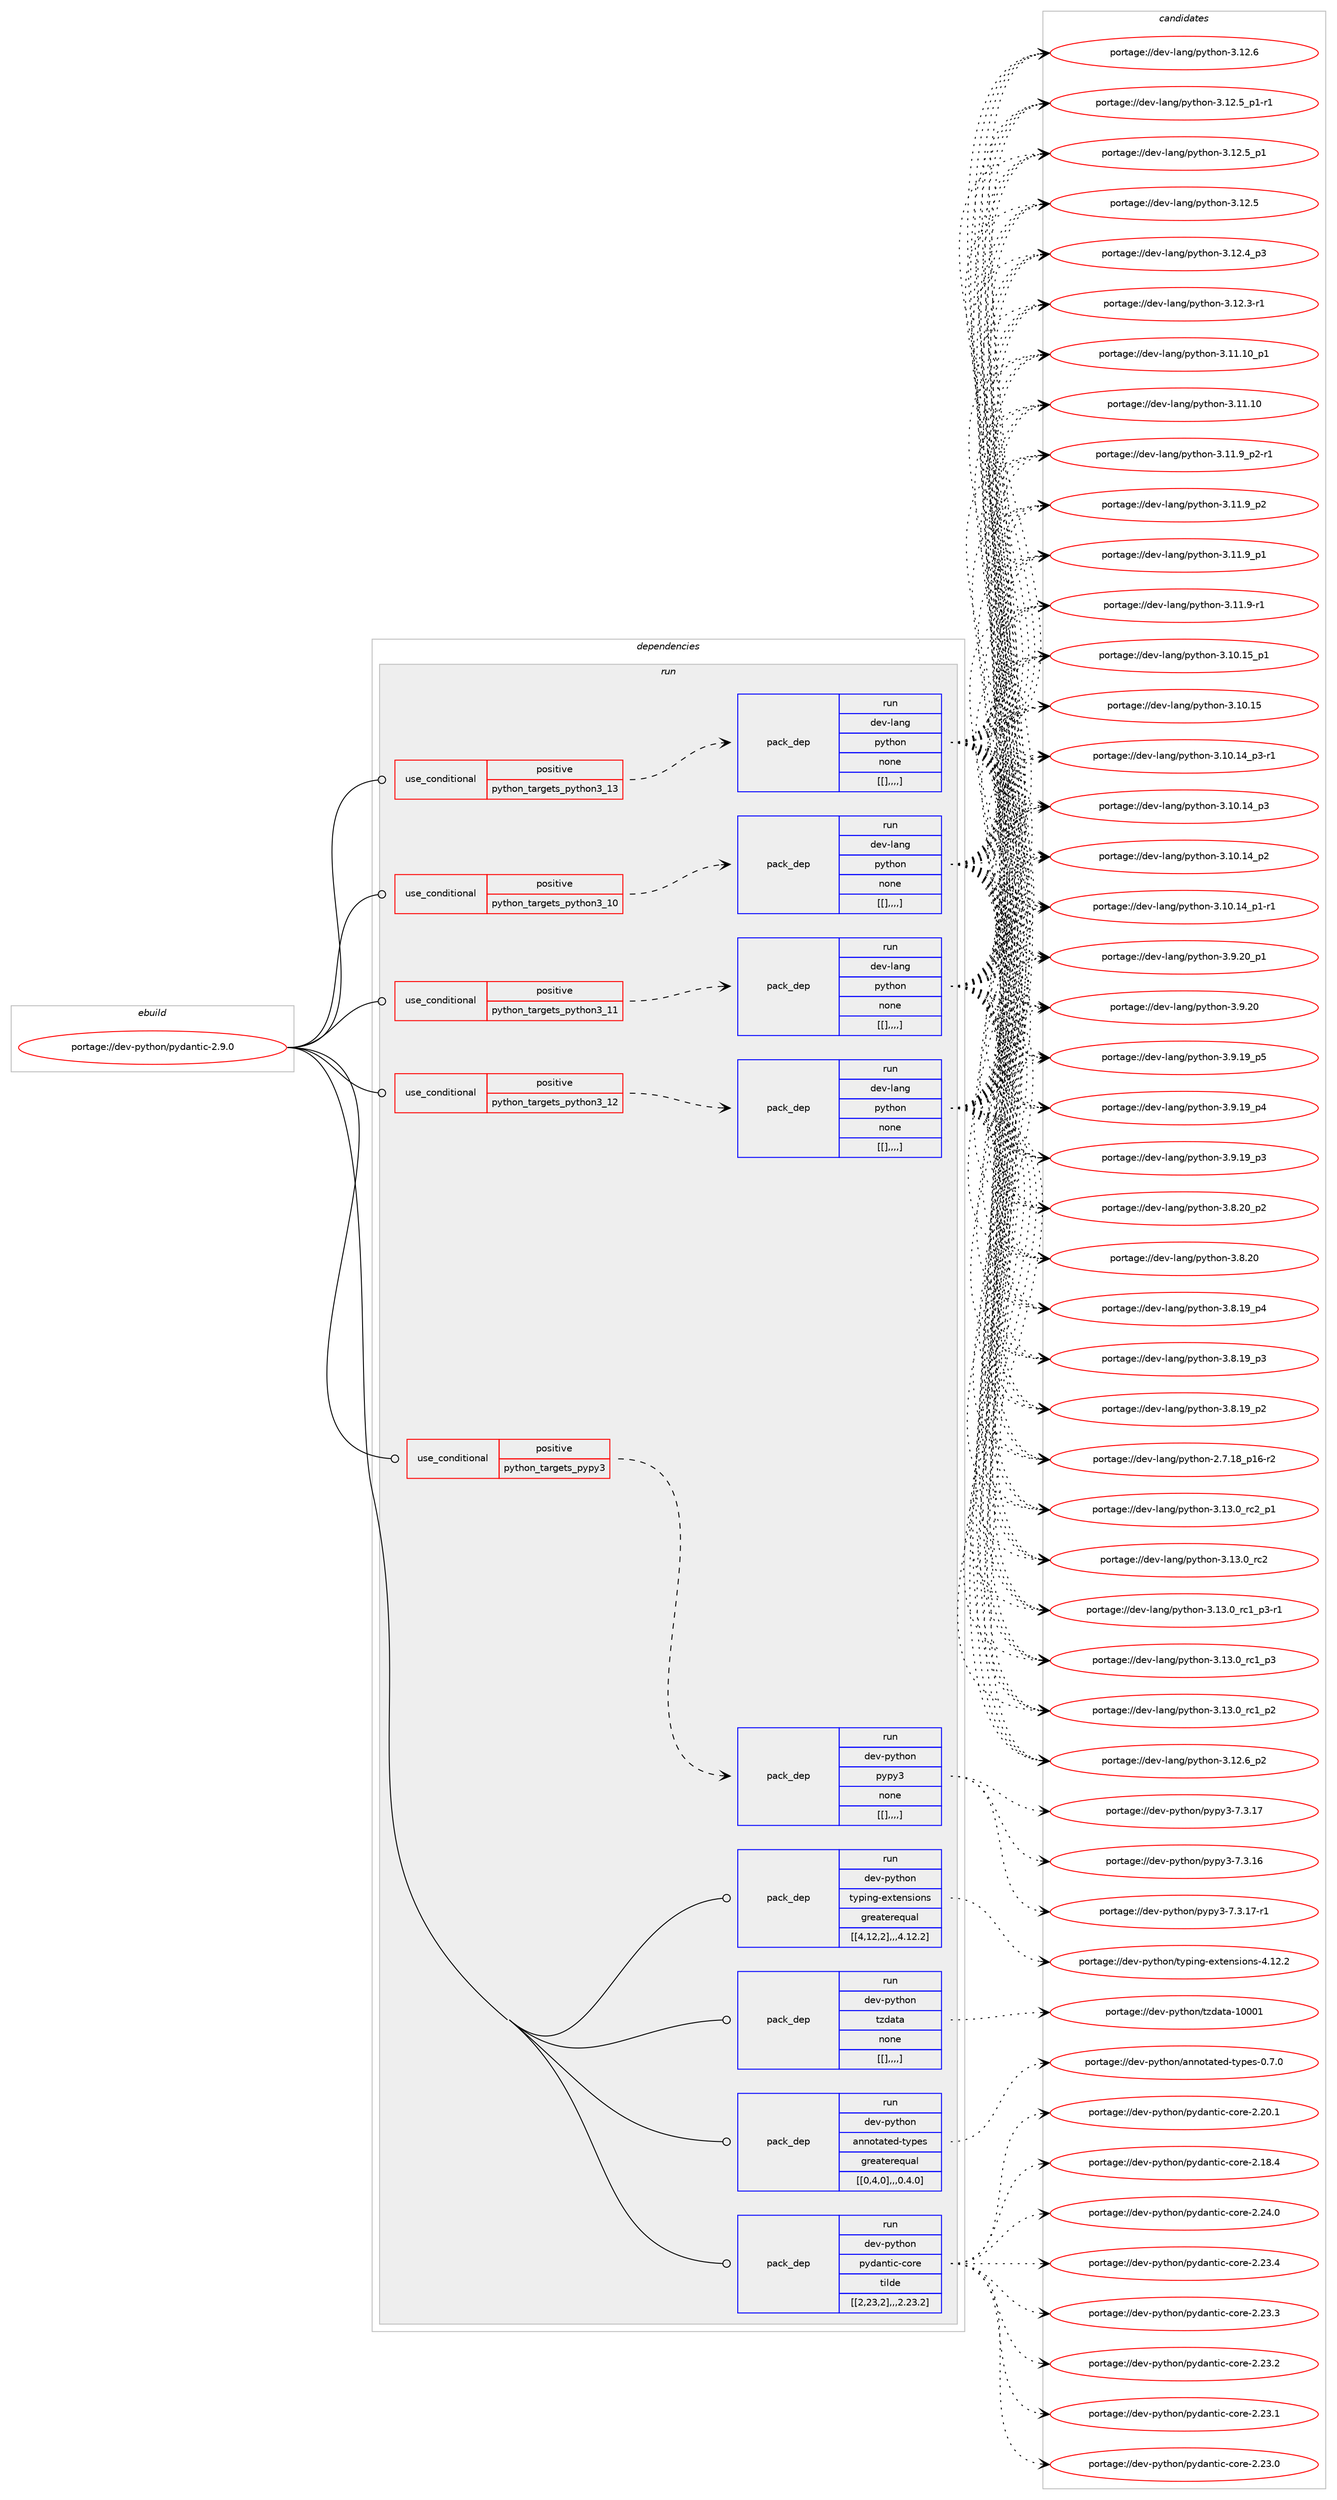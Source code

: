 digraph prolog {

# *************
# Graph options
# *************

newrank=true;
concentrate=true;
compound=true;
graph [rankdir=LR,fontname=Helvetica,fontsize=10,ranksep=1.5];#, ranksep=2.5, nodesep=0.2];
edge  [arrowhead=vee];
node  [fontname=Helvetica,fontsize=10];

# **********
# The ebuild
# **********

subgraph cluster_leftcol {
color=gray;
label=<<i>ebuild</i>>;
id [label="portage://dev-python/pydantic-2.9.0", color=red, width=4, href="../dev-python/pydantic-2.9.0.svg"];
}

# ****************
# The dependencies
# ****************

subgraph cluster_midcol {
color=gray;
label=<<i>dependencies</i>>;
subgraph cluster_compile {
fillcolor="#eeeeee";
style=filled;
label=<<i>compile</i>>;
}
subgraph cluster_compileandrun {
fillcolor="#eeeeee";
style=filled;
label=<<i>compile and run</i>>;
}
subgraph cluster_run {
fillcolor="#eeeeee";
style=filled;
label=<<i>run</i>>;
subgraph cond38177 {
dependency158669 [label=<<TABLE BORDER="0" CELLBORDER="1" CELLSPACING="0" CELLPADDING="4"><TR><TD ROWSPAN="3" CELLPADDING="10">use_conditional</TD></TR><TR><TD>positive</TD></TR><TR><TD>python_targets_pypy3</TD></TR></TABLE>>, shape=none, color=red];
subgraph pack119275 {
dependency158670 [label=<<TABLE BORDER="0" CELLBORDER="1" CELLSPACING="0" CELLPADDING="4" WIDTH="220"><TR><TD ROWSPAN="6" CELLPADDING="30">pack_dep</TD></TR><TR><TD WIDTH="110">run</TD></TR><TR><TD>dev-python</TD></TR><TR><TD>pypy3</TD></TR><TR><TD>none</TD></TR><TR><TD>[[],,,,]</TD></TR></TABLE>>, shape=none, color=blue];
}
dependency158669:e -> dependency158670:w [weight=20,style="dashed",arrowhead="vee"];
}
id:e -> dependency158669:w [weight=20,style="solid",arrowhead="odot"];
subgraph cond38178 {
dependency158671 [label=<<TABLE BORDER="0" CELLBORDER="1" CELLSPACING="0" CELLPADDING="4"><TR><TD ROWSPAN="3" CELLPADDING="10">use_conditional</TD></TR><TR><TD>positive</TD></TR><TR><TD>python_targets_python3_10</TD></TR></TABLE>>, shape=none, color=red];
subgraph pack119276 {
dependency158672 [label=<<TABLE BORDER="0" CELLBORDER="1" CELLSPACING="0" CELLPADDING="4" WIDTH="220"><TR><TD ROWSPAN="6" CELLPADDING="30">pack_dep</TD></TR><TR><TD WIDTH="110">run</TD></TR><TR><TD>dev-lang</TD></TR><TR><TD>python</TD></TR><TR><TD>none</TD></TR><TR><TD>[[],,,,]</TD></TR></TABLE>>, shape=none, color=blue];
}
dependency158671:e -> dependency158672:w [weight=20,style="dashed",arrowhead="vee"];
}
id:e -> dependency158671:w [weight=20,style="solid",arrowhead="odot"];
subgraph cond38179 {
dependency158673 [label=<<TABLE BORDER="0" CELLBORDER="1" CELLSPACING="0" CELLPADDING="4"><TR><TD ROWSPAN="3" CELLPADDING="10">use_conditional</TD></TR><TR><TD>positive</TD></TR><TR><TD>python_targets_python3_11</TD></TR></TABLE>>, shape=none, color=red];
subgraph pack119277 {
dependency158674 [label=<<TABLE BORDER="0" CELLBORDER="1" CELLSPACING="0" CELLPADDING="4" WIDTH="220"><TR><TD ROWSPAN="6" CELLPADDING="30">pack_dep</TD></TR><TR><TD WIDTH="110">run</TD></TR><TR><TD>dev-lang</TD></TR><TR><TD>python</TD></TR><TR><TD>none</TD></TR><TR><TD>[[],,,,]</TD></TR></TABLE>>, shape=none, color=blue];
}
dependency158673:e -> dependency158674:w [weight=20,style="dashed",arrowhead="vee"];
}
id:e -> dependency158673:w [weight=20,style="solid",arrowhead="odot"];
subgraph cond38180 {
dependency158675 [label=<<TABLE BORDER="0" CELLBORDER="1" CELLSPACING="0" CELLPADDING="4"><TR><TD ROWSPAN="3" CELLPADDING="10">use_conditional</TD></TR><TR><TD>positive</TD></TR><TR><TD>python_targets_python3_12</TD></TR></TABLE>>, shape=none, color=red];
subgraph pack119278 {
dependency158676 [label=<<TABLE BORDER="0" CELLBORDER="1" CELLSPACING="0" CELLPADDING="4" WIDTH="220"><TR><TD ROWSPAN="6" CELLPADDING="30">pack_dep</TD></TR><TR><TD WIDTH="110">run</TD></TR><TR><TD>dev-lang</TD></TR><TR><TD>python</TD></TR><TR><TD>none</TD></TR><TR><TD>[[],,,,]</TD></TR></TABLE>>, shape=none, color=blue];
}
dependency158675:e -> dependency158676:w [weight=20,style="dashed",arrowhead="vee"];
}
id:e -> dependency158675:w [weight=20,style="solid",arrowhead="odot"];
subgraph cond38181 {
dependency158677 [label=<<TABLE BORDER="0" CELLBORDER="1" CELLSPACING="0" CELLPADDING="4"><TR><TD ROWSPAN="3" CELLPADDING="10">use_conditional</TD></TR><TR><TD>positive</TD></TR><TR><TD>python_targets_python3_13</TD></TR></TABLE>>, shape=none, color=red];
subgraph pack119279 {
dependency158678 [label=<<TABLE BORDER="0" CELLBORDER="1" CELLSPACING="0" CELLPADDING="4" WIDTH="220"><TR><TD ROWSPAN="6" CELLPADDING="30">pack_dep</TD></TR><TR><TD WIDTH="110">run</TD></TR><TR><TD>dev-lang</TD></TR><TR><TD>python</TD></TR><TR><TD>none</TD></TR><TR><TD>[[],,,,]</TD></TR></TABLE>>, shape=none, color=blue];
}
dependency158677:e -> dependency158678:w [weight=20,style="dashed",arrowhead="vee"];
}
id:e -> dependency158677:w [weight=20,style="solid",arrowhead="odot"];
subgraph pack119280 {
dependency158679 [label=<<TABLE BORDER="0" CELLBORDER="1" CELLSPACING="0" CELLPADDING="4" WIDTH="220"><TR><TD ROWSPAN="6" CELLPADDING="30">pack_dep</TD></TR><TR><TD WIDTH="110">run</TD></TR><TR><TD>dev-python</TD></TR><TR><TD>annotated-types</TD></TR><TR><TD>greaterequal</TD></TR><TR><TD>[[0,4,0],,,0.4.0]</TD></TR></TABLE>>, shape=none, color=blue];
}
id:e -> dependency158679:w [weight=20,style="solid",arrowhead="odot"];
subgraph pack119281 {
dependency158680 [label=<<TABLE BORDER="0" CELLBORDER="1" CELLSPACING="0" CELLPADDING="4" WIDTH="220"><TR><TD ROWSPAN="6" CELLPADDING="30">pack_dep</TD></TR><TR><TD WIDTH="110">run</TD></TR><TR><TD>dev-python</TD></TR><TR><TD>pydantic-core</TD></TR><TR><TD>tilde</TD></TR><TR><TD>[[2,23,2],,,2.23.2]</TD></TR></TABLE>>, shape=none, color=blue];
}
id:e -> dependency158680:w [weight=20,style="solid",arrowhead="odot"];
subgraph pack119282 {
dependency158681 [label=<<TABLE BORDER="0" CELLBORDER="1" CELLSPACING="0" CELLPADDING="4" WIDTH="220"><TR><TD ROWSPAN="6" CELLPADDING="30">pack_dep</TD></TR><TR><TD WIDTH="110">run</TD></TR><TR><TD>dev-python</TD></TR><TR><TD>typing-extensions</TD></TR><TR><TD>greaterequal</TD></TR><TR><TD>[[4,12,2],,,4.12.2]</TD></TR></TABLE>>, shape=none, color=blue];
}
id:e -> dependency158681:w [weight=20,style="solid",arrowhead="odot"];
subgraph pack119283 {
dependency158682 [label=<<TABLE BORDER="0" CELLBORDER="1" CELLSPACING="0" CELLPADDING="4" WIDTH="220"><TR><TD ROWSPAN="6" CELLPADDING="30">pack_dep</TD></TR><TR><TD WIDTH="110">run</TD></TR><TR><TD>dev-python</TD></TR><TR><TD>tzdata</TD></TR><TR><TD>none</TD></TR><TR><TD>[[],,,,]</TD></TR></TABLE>>, shape=none, color=blue];
}
id:e -> dependency158682:w [weight=20,style="solid",arrowhead="odot"];
}
}

# **************
# The candidates
# **************

subgraph cluster_choices {
rank=same;
color=gray;
label=<<i>candidates</i>>;

subgraph choice119275 {
color=black;
nodesep=1;
choice100101118451121211161041111104711212111212151455546514649554511449 [label="portage://dev-python/pypy3-7.3.17-r1", color=red, width=4,href="../dev-python/pypy3-7.3.17-r1.svg"];
choice10010111845112121116104111110471121211121215145554651464955 [label="portage://dev-python/pypy3-7.3.17", color=red, width=4,href="../dev-python/pypy3-7.3.17.svg"];
choice10010111845112121116104111110471121211121215145554651464954 [label="portage://dev-python/pypy3-7.3.16", color=red, width=4,href="../dev-python/pypy3-7.3.16.svg"];
dependency158670:e -> choice100101118451121211161041111104711212111212151455546514649554511449:w [style=dotted,weight="100"];
dependency158670:e -> choice10010111845112121116104111110471121211121215145554651464955:w [style=dotted,weight="100"];
dependency158670:e -> choice10010111845112121116104111110471121211121215145554651464954:w [style=dotted,weight="100"];
}
subgraph choice119276 {
color=black;
nodesep=1;
choice100101118451089711010347112121116104111110455146495146489511499509511249 [label="portage://dev-lang/python-3.13.0_rc2_p1", color=red, width=4,href="../dev-lang/python-3.13.0_rc2_p1.svg"];
choice10010111845108971101034711212111610411111045514649514648951149950 [label="portage://dev-lang/python-3.13.0_rc2", color=red, width=4,href="../dev-lang/python-3.13.0_rc2.svg"];
choice1001011184510897110103471121211161041111104551464951464895114994995112514511449 [label="portage://dev-lang/python-3.13.0_rc1_p3-r1", color=red, width=4,href="../dev-lang/python-3.13.0_rc1_p3-r1.svg"];
choice100101118451089711010347112121116104111110455146495146489511499499511251 [label="portage://dev-lang/python-3.13.0_rc1_p3", color=red, width=4,href="../dev-lang/python-3.13.0_rc1_p3.svg"];
choice100101118451089711010347112121116104111110455146495146489511499499511250 [label="portage://dev-lang/python-3.13.0_rc1_p2", color=red, width=4,href="../dev-lang/python-3.13.0_rc1_p2.svg"];
choice100101118451089711010347112121116104111110455146495046549511250 [label="portage://dev-lang/python-3.12.6_p2", color=red, width=4,href="../dev-lang/python-3.12.6_p2.svg"];
choice10010111845108971101034711212111610411111045514649504654 [label="portage://dev-lang/python-3.12.6", color=red, width=4,href="../dev-lang/python-3.12.6.svg"];
choice1001011184510897110103471121211161041111104551464950465395112494511449 [label="portage://dev-lang/python-3.12.5_p1-r1", color=red, width=4,href="../dev-lang/python-3.12.5_p1-r1.svg"];
choice100101118451089711010347112121116104111110455146495046539511249 [label="portage://dev-lang/python-3.12.5_p1", color=red, width=4,href="../dev-lang/python-3.12.5_p1.svg"];
choice10010111845108971101034711212111610411111045514649504653 [label="portage://dev-lang/python-3.12.5", color=red, width=4,href="../dev-lang/python-3.12.5.svg"];
choice100101118451089711010347112121116104111110455146495046529511251 [label="portage://dev-lang/python-3.12.4_p3", color=red, width=4,href="../dev-lang/python-3.12.4_p3.svg"];
choice100101118451089711010347112121116104111110455146495046514511449 [label="portage://dev-lang/python-3.12.3-r1", color=red, width=4,href="../dev-lang/python-3.12.3-r1.svg"];
choice10010111845108971101034711212111610411111045514649494649489511249 [label="portage://dev-lang/python-3.11.10_p1", color=red, width=4,href="../dev-lang/python-3.11.10_p1.svg"];
choice1001011184510897110103471121211161041111104551464949464948 [label="portage://dev-lang/python-3.11.10", color=red, width=4,href="../dev-lang/python-3.11.10.svg"];
choice1001011184510897110103471121211161041111104551464949465795112504511449 [label="portage://dev-lang/python-3.11.9_p2-r1", color=red, width=4,href="../dev-lang/python-3.11.9_p2-r1.svg"];
choice100101118451089711010347112121116104111110455146494946579511250 [label="portage://dev-lang/python-3.11.9_p2", color=red, width=4,href="../dev-lang/python-3.11.9_p2.svg"];
choice100101118451089711010347112121116104111110455146494946579511249 [label="portage://dev-lang/python-3.11.9_p1", color=red, width=4,href="../dev-lang/python-3.11.9_p1.svg"];
choice100101118451089711010347112121116104111110455146494946574511449 [label="portage://dev-lang/python-3.11.9-r1", color=red, width=4,href="../dev-lang/python-3.11.9-r1.svg"];
choice10010111845108971101034711212111610411111045514649484649539511249 [label="portage://dev-lang/python-3.10.15_p1", color=red, width=4,href="../dev-lang/python-3.10.15_p1.svg"];
choice1001011184510897110103471121211161041111104551464948464953 [label="portage://dev-lang/python-3.10.15", color=red, width=4,href="../dev-lang/python-3.10.15.svg"];
choice100101118451089711010347112121116104111110455146494846495295112514511449 [label="portage://dev-lang/python-3.10.14_p3-r1", color=red, width=4,href="../dev-lang/python-3.10.14_p3-r1.svg"];
choice10010111845108971101034711212111610411111045514649484649529511251 [label="portage://dev-lang/python-3.10.14_p3", color=red, width=4,href="../dev-lang/python-3.10.14_p3.svg"];
choice10010111845108971101034711212111610411111045514649484649529511250 [label="portage://dev-lang/python-3.10.14_p2", color=red, width=4,href="../dev-lang/python-3.10.14_p2.svg"];
choice100101118451089711010347112121116104111110455146494846495295112494511449 [label="portage://dev-lang/python-3.10.14_p1-r1", color=red, width=4,href="../dev-lang/python-3.10.14_p1-r1.svg"];
choice100101118451089711010347112121116104111110455146574650489511249 [label="portage://dev-lang/python-3.9.20_p1", color=red, width=4,href="../dev-lang/python-3.9.20_p1.svg"];
choice10010111845108971101034711212111610411111045514657465048 [label="portage://dev-lang/python-3.9.20", color=red, width=4,href="../dev-lang/python-3.9.20.svg"];
choice100101118451089711010347112121116104111110455146574649579511253 [label="portage://dev-lang/python-3.9.19_p5", color=red, width=4,href="../dev-lang/python-3.9.19_p5.svg"];
choice100101118451089711010347112121116104111110455146574649579511252 [label="portage://dev-lang/python-3.9.19_p4", color=red, width=4,href="../dev-lang/python-3.9.19_p4.svg"];
choice100101118451089711010347112121116104111110455146574649579511251 [label="portage://dev-lang/python-3.9.19_p3", color=red, width=4,href="../dev-lang/python-3.9.19_p3.svg"];
choice100101118451089711010347112121116104111110455146564650489511250 [label="portage://dev-lang/python-3.8.20_p2", color=red, width=4,href="../dev-lang/python-3.8.20_p2.svg"];
choice10010111845108971101034711212111610411111045514656465048 [label="portage://dev-lang/python-3.8.20", color=red, width=4,href="../dev-lang/python-3.8.20.svg"];
choice100101118451089711010347112121116104111110455146564649579511252 [label="portage://dev-lang/python-3.8.19_p4", color=red, width=4,href="../dev-lang/python-3.8.19_p4.svg"];
choice100101118451089711010347112121116104111110455146564649579511251 [label="portage://dev-lang/python-3.8.19_p3", color=red, width=4,href="../dev-lang/python-3.8.19_p3.svg"];
choice100101118451089711010347112121116104111110455146564649579511250 [label="portage://dev-lang/python-3.8.19_p2", color=red, width=4,href="../dev-lang/python-3.8.19_p2.svg"];
choice100101118451089711010347112121116104111110455046554649569511249544511450 [label="portage://dev-lang/python-2.7.18_p16-r2", color=red, width=4,href="../dev-lang/python-2.7.18_p16-r2.svg"];
dependency158672:e -> choice100101118451089711010347112121116104111110455146495146489511499509511249:w [style=dotted,weight="100"];
dependency158672:e -> choice10010111845108971101034711212111610411111045514649514648951149950:w [style=dotted,weight="100"];
dependency158672:e -> choice1001011184510897110103471121211161041111104551464951464895114994995112514511449:w [style=dotted,weight="100"];
dependency158672:e -> choice100101118451089711010347112121116104111110455146495146489511499499511251:w [style=dotted,weight="100"];
dependency158672:e -> choice100101118451089711010347112121116104111110455146495146489511499499511250:w [style=dotted,weight="100"];
dependency158672:e -> choice100101118451089711010347112121116104111110455146495046549511250:w [style=dotted,weight="100"];
dependency158672:e -> choice10010111845108971101034711212111610411111045514649504654:w [style=dotted,weight="100"];
dependency158672:e -> choice1001011184510897110103471121211161041111104551464950465395112494511449:w [style=dotted,weight="100"];
dependency158672:e -> choice100101118451089711010347112121116104111110455146495046539511249:w [style=dotted,weight="100"];
dependency158672:e -> choice10010111845108971101034711212111610411111045514649504653:w [style=dotted,weight="100"];
dependency158672:e -> choice100101118451089711010347112121116104111110455146495046529511251:w [style=dotted,weight="100"];
dependency158672:e -> choice100101118451089711010347112121116104111110455146495046514511449:w [style=dotted,weight="100"];
dependency158672:e -> choice10010111845108971101034711212111610411111045514649494649489511249:w [style=dotted,weight="100"];
dependency158672:e -> choice1001011184510897110103471121211161041111104551464949464948:w [style=dotted,weight="100"];
dependency158672:e -> choice1001011184510897110103471121211161041111104551464949465795112504511449:w [style=dotted,weight="100"];
dependency158672:e -> choice100101118451089711010347112121116104111110455146494946579511250:w [style=dotted,weight="100"];
dependency158672:e -> choice100101118451089711010347112121116104111110455146494946579511249:w [style=dotted,weight="100"];
dependency158672:e -> choice100101118451089711010347112121116104111110455146494946574511449:w [style=dotted,weight="100"];
dependency158672:e -> choice10010111845108971101034711212111610411111045514649484649539511249:w [style=dotted,weight="100"];
dependency158672:e -> choice1001011184510897110103471121211161041111104551464948464953:w [style=dotted,weight="100"];
dependency158672:e -> choice100101118451089711010347112121116104111110455146494846495295112514511449:w [style=dotted,weight="100"];
dependency158672:e -> choice10010111845108971101034711212111610411111045514649484649529511251:w [style=dotted,weight="100"];
dependency158672:e -> choice10010111845108971101034711212111610411111045514649484649529511250:w [style=dotted,weight="100"];
dependency158672:e -> choice100101118451089711010347112121116104111110455146494846495295112494511449:w [style=dotted,weight="100"];
dependency158672:e -> choice100101118451089711010347112121116104111110455146574650489511249:w [style=dotted,weight="100"];
dependency158672:e -> choice10010111845108971101034711212111610411111045514657465048:w [style=dotted,weight="100"];
dependency158672:e -> choice100101118451089711010347112121116104111110455146574649579511253:w [style=dotted,weight="100"];
dependency158672:e -> choice100101118451089711010347112121116104111110455146574649579511252:w [style=dotted,weight="100"];
dependency158672:e -> choice100101118451089711010347112121116104111110455146574649579511251:w [style=dotted,weight="100"];
dependency158672:e -> choice100101118451089711010347112121116104111110455146564650489511250:w [style=dotted,weight="100"];
dependency158672:e -> choice10010111845108971101034711212111610411111045514656465048:w [style=dotted,weight="100"];
dependency158672:e -> choice100101118451089711010347112121116104111110455146564649579511252:w [style=dotted,weight="100"];
dependency158672:e -> choice100101118451089711010347112121116104111110455146564649579511251:w [style=dotted,weight="100"];
dependency158672:e -> choice100101118451089711010347112121116104111110455146564649579511250:w [style=dotted,weight="100"];
dependency158672:e -> choice100101118451089711010347112121116104111110455046554649569511249544511450:w [style=dotted,weight="100"];
}
subgraph choice119277 {
color=black;
nodesep=1;
choice100101118451089711010347112121116104111110455146495146489511499509511249 [label="portage://dev-lang/python-3.13.0_rc2_p1", color=red, width=4,href="../dev-lang/python-3.13.0_rc2_p1.svg"];
choice10010111845108971101034711212111610411111045514649514648951149950 [label="portage://dev-lang/python-3.13.0_rc2", color=red, width=4,href="../dev-lang/python-3.13.0_rc2.svg"];
choice1001011184510897110103471121211161041111104551464951464895114994995112514511449 [label="portage://dev-lang/python-3.13.0_rc1_p3-r1", color=red, width=4,href="../dev-lang/python-3.13.0_rc1_p3-r1.svg"];
choice100101118451089711010347112121116104111110455146495146489511499499511251 [label="portage://dev-lang/python-3.13.0_rc1_p3", color=red, width=4,href="../dev-lang/python-3.13.0_rc1_p3.svg"];
choice100101118451089711010347112121116104111110455146495146489511499499511250 [label="portage://dev-lang/python-3.13.0_rc1_p2", color=red, width=4,href="../dev-lang/python-3.13.0_rc1_p2.svg"];
choice100101118451089711010347112121116104111110455146495046549511250 [label="portage://dev-lang/python-3.12.6_p2", color=red, width=4,href="../dev-lang/python-3.12.6_p2.svg"];
choice10010111845108971101034711212111610411111045514649504654 [label="portage://dev-lang/python-3.12.6", color=red, width=4,href="../dev-lang/python-3.12.6.svg"];
choice1001011184510897110103471121211161041111104551464950465395112494511449 [label="portage://dev-lang/python-3.12.5_p1-r1", color=red, width=4,href="../dev-lang/python-3.12.5_p1-r1.svg"];
choice100101118451089711010347112121116104111110455146495046539511249 [label="portage://dev-lang/python-3.12.5_p1", color=red, width=4,href="../dev-lang/python-3.12.5_p1.svg"];
choice10010111845108971101034711212111610411111045514649504653 [label="portage://dev-lang/python-3.12.5", color=red, width=4,href="../dev-lang/python-3.12.5.svg"];
choice100101118451089711010347112121116104111110455146495046529511251 [label="portage://dev-lang/python-3.12.4_p3", color=red, width=4,href="../dev-lang/python-3.12.4_p3.svg"];
choice100101118451089711010347112121116104111110455146495046514511449 [label="portage://dev-lang/python-3.12.3-r1", color=red, width=4,href="../dev-lang/python-3.12.3-r1.svg"];
choice10010111845108971101034711212111610411111045514649494649489511249 [label="portage://dev-lang/python-3.11.10_p1", color=red, width=4,href="../dev-lang/python-3.11.10_p1.svg"];
choice1001011184510897110103471121211161041111104551464949464948 [label="portage://dev-lang/python-3.11.10", color=red, width=4,href="../dev-lang/python-3.11.10.svg"];
choice1001011184510897110103471121211161041111104551464949465795112504511449 [label="portage://dev-lang/python-3.11.9_p2-r1", color=red, width=4,href="../dev-lang/python-3.11.9_p2-r1.svg"];
choice100101118451089711010347112121116104111110455146494946579511250 [label="portage://dev-lang/python-3.11.9_p2", color=red, width=4,href="../dev-lang/python-3.11.9_p2.svg"];
choice100101118451089711010347112121116104111110455146494946579511249 [label="portage://dev-lang/python-3.11.9_p1", color=red, width=4,href="../dev-lang/python-3.11.9_p1.svg"];
choice100101118451089711010347112121116104111110455146494946574511449 [label="portage://dev-lang/python-3.11.9-r1", color=red, width=4,href="../dev-lang/python-3.11.9-r1.svg"];
choice10010111845108971101034711212111610411111045514649484649539511249 [label="portage://dev-lang/python-3.10.15_p1", color=red, width=4,href="../dev-lang/python-3.10.15_p1.svg"];
choice1001011184510897110103471121211161041111104551464948464953 [label="portage://dev-lang/python-3.10.15", color=red, width=4,href="../dev-lang/python-3.10.15.svg"];
choice100101118451089711010347112121116104111110455146494846495295112514511449 [label="portage://dev-lang/python-3.10.14_p3-r1", color=red, width=4,href="../dev-lang/python-3.10.14_p3-r1.svg"];
choice10010111845108971101034711212111610411111045514649484649529511251 [label="portage://dev-lang/python-3.10.14_p3", color=red, width=4,href="../dev-lang/python-3.10.14_p3.svg"];
choice10010111845108971101034711212111610411111045514649484649529511250 [label="portage://dev-lang/python-3.10.14_p2", color=red, width=4,href="../dev-lang/python-3.10.14_p2.svg"];
choice100101118451089711010347112121116104111110455146494846495295112494511449 [label="portage://dev-lang/python-3.10.14_p1-r1", color=red, width=4,href="../dev-lang/python-3.10.14_p1-r1.svg"];
choice100101118451089711010347112121116104111110455146574650489511249 [label="portage://dev-lang/python-3.9.20_p1", color=red, width=4,href="../dev-lang/python-3.9.20_p1.svg"];
choice10010111845108971101034711212111610411111045514657465048 [label="portage://dev-lang/python-3.9.20", color=red, width=4,href="../dev-lang/python-3.9.20.svg"];
choice100101118451089711010347112121116104111110455146574649579511253 [label="portage://dev-lang/python-3.9.19_p5", color=red, width=4,href="../dev-lang/python-3.9.19_p5.svg"];
choice100101118451089711010347112121116104111110455146574649579511252 [label="portage://dev-lang/python-3.9.19_p4", color=red, width=4,href="../dev-lang/python-3.9.19_p4.svg"];
choice100101118451089711010347112121116104111110455146574649579511251 [label="portage://dev-lang/python-3.9.19_p3", color=red, width=4,href="../dev-lang/python-3.9.19_p3.svg"];
choice100101118451089711010347112121116104111110455146564650489511250 [label="portage://dev-lang/python-3.8.20_p2", color=red, width=4,href="../dev-lang/python-3.8.20_p2.svg"];
choice10010111845108971101034711212111610411111045514656465048 [label="portage://dev-lang/python-3.8.20", color=red, width=4,href="../dev-lang/python-3.8.20.svg"];
choice100101118451089711010347112121116104111110455146564649579511252 [label="portage://dev-lang/python-3.8.19_p4", color=red, width=4,href="../dev-lang/python-3.8.19_p4.svg"];
choice100101118451089711010347112121116104111110455146564649579511251 [label="portage://dev-lang/python-3.8.19_p3", color=red, width=4,href="../dev-lang/python-3.8.19_p3.svg"];
choice100101118451089711010347112121116104111110455146564649579511250 [label="portage://dev-lang/python-3.8.19_p2", color=red, width=4,href="../dev-lang/python-3.8.19_p2.svg"];
choice100101118451089711010347112121116104111110455046554649569511249544511450 [label="portage://dev-lang/python-2.7.18_p16-r2", color=red, width=4,href="../dev-lang/python-2.7.18_p16-r2.svg"];
dependency158674:e -> choice100101118451089711010347112121116104111110455146495146489511499509511249:w [style=dotted,weight="100"];
dependency158674:e -> choice10010111845108971101034711212111610411111045514649514648951149950:w [style=dotted,weight="100"];
dependency158674:e -> choice1001011184510897110103471121211161041111104551464951464895114994995112514511449:w [style=dotted,weight="100"];
dependency158674:e -> choice100101118451089711010347112121116104111110455146495146489511499499511251:w [style=dotted,weight="100"];
dependency158674:e -> choice100101118451089711010347112121116104111110455146495146489511499499511250:w [style=dotted,weight="100"];
dependency158674:e -> choice100101118451089711010347112121116104111110455146495046549511250:w [style=dotted,weight="100"];
dependency158674:e -> choice10010111845108971101034711212111610411111045514649504654:w [style=dotted,weight="100"];
dependency158674:e -> choice1001011184510897110103471121211161041111104551464950465395112494511449:w [style=dotted,weight="100"];
dependency158674:e -> choice100101118451089711010347112121116104111110455146495046539511249:w [style=dotted,weight="100"];
dependency158674:e -> choice10010111845108971101034711212111610411111045514649504653:w [style=dotted,weight="100"];
dependency158674:e -> choice100101118451089711010347112121116104111110455146495046529511251:w [style=dotted,weight="100"];
dependency158674:e -> choice100101118451089711010347112121116104111110455146495046514511449:w [style=dotted,weight="100"];
dependency158674:e -> choice10010111845108971101034711212111610411111045514649494649489511249:w [style=dotted,weight="100"];
dependency158674:e -> choice1001011184510897110103471121211161041111104551464949464948:w [style=dotted,weight="100"];
dependency158674:e -> choice1001011184510897110103471121211161041111104551464949465795112504511449:w [style=dotted,weight="100"];
dependency158674:e -> choice100101118451089711010347112121116104111110455146494946579511250:w [style=dotted,weight="100"];
dependency158674:e -> choice100101118451089711010347112121116104111110455146494946579511249:w [style=dotted,weight="100"];
dependency158674:e -> choice100101118451089711010347112121116104111110455146494946574511449:w [style=dotted,weight="100"];
dependency158674:e -> choice10010111845108971101034711212111610411111045514649484649539511249:w [style=dotted,weight="100"];
dependency158674:e -> choice1001011184510897110103471121211161041111104551464948464953:w [style=dotted,weight="100"];
dependency158674:e -> choice100101118451089711010347112121116104111110455146494846495295112514511449:w [style=dotted,weight="100"];
dependency158674:e -> choice10010111845108971101034711212111610411111045514649484649529511251:w [style=dotted,weight="100"];
dependency158674:e -> choice10010111845108971101034711212111610411111045514649484649529511250:w [style=dotted,weight="100"];
dependency158674:e -> choice100101118451089711010347112121116104111110455146494846495295112494511449:w [style=dotted,weight="100"];
dependency158674:e -> choice100101118451089711010347112121116104111110455146574650489511249:w [style=dotted,weight="100"];
dependency158674:e -> choice10010111845108971101034711212111610411111045514657465048:w [style=dotted,weight="100"];
dependency158674:e -> choice100101118451089711010347112121116104111110455146574649579511253:w [style=dotted,weight="100"];
dependency158674:e -> choice100101118451089711010347112121116104111110455146574649579511252:w [style=dotted,weight="100"];
dependency158674:e -> choice100101118451089711010347112121116104111110455146574649579511251:w [style=dotted,weight="100"];
dependency158674:e -> choice100101118451089711010347112121116104111110455146564650489511250:w [style=dotted,weight="100"];
dependency158674:e -> choice10010111845108971101034711212111610411111045514656465048:w [style=dotted,weight="100"];
dependency158674:e -> choice100101118451089711010347112121116104111110455146564649579511252:w [style=dotted,weight="100"];
dependency158674:e -> choice100101118451089711010347112121116104111110455146564649579511251:w [style=dotted,weight="100"];
dependency158674:e -> choice100101118451089711010347112121116104111110455146564649579511250:w [style=dotted,weight="100"];
dependency158674:e -> choice100101118451089711010347112121116104111110455046554649569511249544511450:w [style=dotted,weight="100"];
}
subgraph choice119278 {
color=black;
nodesep=1;
choice100101118451089711010347112121116104111110455146495146489511499509511249 [label="portage://dev-lang/python-3.13.0_rc2_p1", color=red, width=4,href="../dev-lang/python-3.13.0_rc2_p1.svg"];
choice10010111845108971101034711212111610411111045514649514648951149950 [label="portage://dev-lang/python-3.13.0_rc2", color=red, width=4,href="../dev-lang/python-3.13.0_rc2.svg"];
choice1001011184510897110103471121211161041111104551464951464895114994995112514511449 [label="portage://dev-lang/python-3.13.0_rc1_p3-r1", color=red, width=4,href="../dev-lang/python-3.13.0_rc1_p3-r1.svg"];
choice100101118451089711010347112121116104111110455146495146489511499499511251 [label="portage://dev-lang/python-3.13.0_rc1_p3", color=red, width=4,href="../dev-lang/python-3.13.0_rc1_p3.svg"];
choice100101118451089711010347112121116104111110455146495146489511499499511250 [label="portage://dev-lang/python-3.13.0_rc1_p2", color=red, width=4,href="../dev-lang/python-3.13.0_rc1_p2.svg"];
choice100101118451089711010347112121116104111110455146495046549511250 [label="portage://dev-lang/python-3.12.6_p2", color=red, width=4,href="../dev-lang/python-3.12.6_p2.svg"];
choice10010111845108971101034711212111610411111045514649504654 [label="portage://dev-lang/python-3.12.6", color=red, width=4,href="../dev-lang/python-3.12.6.svg"];
choice1001011184510897110103471121211161041111104551464950465395112494511449 [label="portage://dev-lang/python-3.12.5_p1-r1", color=red, width=4,href="../dev-lang/python-3.12.5_p1-r1.svg"];
choice100101118451089711010347112121116104111110455146495046539511249 [label="portage://dev-lang/python-3.12.5_p1", color=red, width=4,href="../dev-lang/python-3.12.5_p1.svg"];
choice10010111845108971101034711212111610411111045514649504653 [label="portage://dev-lang/python-3.12.5", color=red, width=4,href="../dev-lang/python-3.12.5.svg"];
choice100101118451089711010347112121116104111110455146495046529511251 [label="portage://dev-lang/python-3.12.4_p3", color=red, width=4,href="../dev-lang/python-3.12.4_p3.svg"];
choice100101118451089711010347112121116104111110455146495046514511449 [label="portage://dev-lang/python-3.12.3-r1", color=red, width=4,href="../dev-lang/python-3.12.3-r1.svg"];
choice10010111845108971101034711212111610411111045514649494649489511249 [label="portage://dev-lang/python-3.11.10_p1", color=red, width=4,href="../dev-lang/python-3.11.10_p1.svg"];
choice1001011184510897110103471121211161041111104551464949464948 [label="portage://dev-lang/python-3.11.10", color=red, width=4,href="../dev-lang/python-3.11.10.svg"];
choice1001011184510897110103471121211161041111104551464949465795112504511449 [label="portage://dev-lang/python-3.11.9_p2-r1", color=red, width=4,href="../dev-lang/python-3.11.9_p2-r1.svg"];
choice100101118451089711010347112121116104111110455146494946579511250 [label="portage://dev-lang/python-3.11.9_p2", color=red, width=4,href="../dev-lang/python-3.11.9_p2.svg"];
choice100101118451089711010347112121116104111110455146494946579511249 [label="portage://dev-lang/python-3.11.9_p1", color=red, width=4,href="../dev-lang/python-3.11.9_p1.svg"];
choice100101118451089711010347112121116104111110455146494946574511449 [label="portage://dev-lang/python-3.11.9-r1", color=red, width=4,href="../dev-lang/python-3.11.9-r1.svg"];
choice10010111845108971101034711212111610411111045514649484649539511249 [label="portage://dev-lang/python-3.10.15_p1", color=red, width=4,href="../dev-lang/python-3.10.15_p1.svg"];
choice1001011184510897110103471121211161041111104551464948464953 [label="portage://dev-lang/python-3.10.15", color=red, width=4,href="../dev-lang/python-3.10.15.svg"];
choice100101118451089711010347112121116104111110455146494846495295112514511449 [label="portage://dev-lang/python-3.10.14_p3-r1", color=red, width=4,href="../dev-lang/python-3.10.14_p3-r1.svg"];
choice10010111845108971101034711212111610411111045514649484649529511251 [label="portage://dev-lang/python-3.10.14_p3", color=red, width=4,href="../dev-lang/python-3.10.14_p3.svg"];
choice10010111845108971101034711212111610411111045514649484649529511250 [label="portage://dev-lang/python-3.10.14_p2", color=red, width=4,href="../dev-lang/python-3.10.14_p2.svg"];
choice100101118451089711010347112121116104111110455146494846495295112494511449 [label="portage://dev-lang/python-3.10.14_p1-r1", color=red, width=4,href="../dev-lang/python-3.10.14_p1-r1.svg"];
choice100101118451089711010347112121116104111110455146574650489511249 [label="portage://dev-lang/python-3.9.20_p1", color=red, width=4,href="../dev-lang/python-3.9.20_p1.svg"];
choice10010111845108971101034711212111610411111045514657465048 [label="portage://dev-lang/python-3.9.20", color=red, width=4,href="../dev-lang/python-3.9.20.svg"];
choice100101118451089711010347112121116104111110455146574649579511253 [label="portage://dev-lang/python-3.9.19_p5", color=red, width=4,href="../dev-lang/python-3.9.19_p5.svg"];
choice100101118451089711010347112121116104111110455146574649579511252 [label="portage://dev-lang/python-3.9.19_p4", color=red, width=4,href="../dev-lang/python-3.9.19_p4.svg"];
choice100101118451089711010347112121116104111110455146574649579511251 [label="portage://dev-lang/python-3.9.19_p3", color=red, width=4,href="../dev-lang/python-3.9.19_p3.svg"];
choice100101118451089711010347112121116104111110455146564650489511250 [label="portage://dev-lang/python-3.8.20_p2", color=red, width=4,href="../dev-lang/python-3.8.20_p2.svg"];
choice10010111845108971101034711212111610411111045514656465048 [label="portage://dev-lang/python-3.8.20", color=red, width=4,href="../dev-lang/python-3.8.20.svg"];
choice100101118451089711010347112121116104111110455146564649579511252 [label="portage://dev-lang/python-3.8.19_p4", color=red, width=4,href="../dev-lang/python-3.8.19_p4.svg"];
choice100101118451089711010347112121116104111110455146564649579511251 [label="portage://dev-lang/python-3.8.19_p3", color=red, width=4,href="../dev-lang/python-3.8.19_p3.svg"];
choice100101118451089711010347112121116104111110455146564649579511250 [label="portage://dev-lang/python-3.8.19_p2", color=red, width=4,href="../dev-lang/python-3.8.19_p2.svg"];
choice100101118451089711010347112121116104111110455046554649569511249544511450 [label="portage://dev-lang/python-2.7.18_p16-r2", color=red, width=4,href="../dev-lang/python-2.7.18_p16-r2.svg"];
dependency158676:e -> choice100101118451089711010347112121116104111110455146495146489511499509511249:w [style=dotted,weight="100"];
dependency158676:e -> choice10010111845108971101034711212111610411111045514649514648951149950:w [style=dotted,weight="100"];
dependency158676:e -> choice1001011184510897110103471121211161041111104551464951464895114994995112514511449:w [style=dotted,weight="100"];
dependency158676:e -> choice100101118451089711010347112121116104111110455146495146489511499499511251:w [style=dotted,weight="100"];
dependency158676:e -> choice100101118451089711010347112121116104111110455146495146489511499499511250:w [style=dotted,weight="100"];
dependency158676:e -> choice100101118451089711010347112121116104111110455146495046549511250:w [style=dotted,weight="100"];
dependency158676:e -> choice10010111845108971101034711212111610411111045514649504654:w [style=dotted,weight="100"];
dependency158676:e -> choice1001011184510897110103471121211161041111104551464950465395112494511449:w [style=dotted,weight="100"];
dependency158676:e -> choice100101118451089711010347112121116104111110455146495046539511249:w [style=dotted,weight="100"];
dependency158676:e -> choice10010111845108971101034711212111610411111045514649504653:w [style=dotted,weight="100"];
dependency158676:e -> choice100101118451089711010347112121116104111110455146495046529511251:w [style=dotted,weight="100"];
dependency158676:e -> choice100101118451089711010347112121116104111110455146495046514511449:w [style=dotted,weight="100"];
dependency158676:e -> choice10010111845108971101034711212111610411111045514649494649489511249:w [style=dotted,weight="100"];
dependency158676:e -> choice1001011184510897110103471121211161041111104551464949464948:w [style=dotted,weight="100"];
dependency158676:e -> choice1001011184510897110103471121211161041111104551464949465795112504511449:w [style=dotted,weight="100"];
dependency158676:e -> choice100101118451089711010347112121116104111110455146494946579511250:w [style=dotted,weight="100"];
dependency158676:e -> choice100101118451089711010347112121116104111110455146494946579511249:w [style=dotted,weight="100"];
dependency158676:e -> choice100101118451089711010347112121116104111110455146494946574511449:w [style=dotted,weight="100"];
dependency158676:e -> choice10010111845108971101034711212111610411111045514649484649539511249:w [style=dotted,weight="100"];
dependency158676:e -> choice1001011184510897110103471121211161041111104551464948464953:w [style=dotted,weight="100"];
dependency158676:e -> choice100101118451089711010347112121116104111110455146494846495295112514511449:w [style=dotted,weight="100"];
dependency158676:e -> choice10010111845108971101034711212111610411111045514649484649529511251:w [style=dotted,weight="100"];
dependency158676:e -> choice10010111845108971101034711212111610411111045514649484649529511250:w [style=dotted,weight="100"];
dependency158676:e -> choice100101118451089711010347112121116104111110455146494846495295112494511449:w [style=dotted,weight="100"];
dependency158676:e -> choice100101118451089711010347112121116104111110455146574650489511249:w [style=dotted,weight="100"];
dependency158676:e -> choice10010111845108971101034711212111610411111045514657465048:w [style=dotted,weight="100"];
dependency158676:e -> choice100101118451089711010347112121116104111110455146574649579511253:w [style=dotted,weight="100"];
dependency158676:e -> choice100101118451089711010347112121116104111110455146574649579511252:w [style=dotted,weight="100"];
dependency158676:e -> choice100101118451089711010347112121116104111110455146574649579511251:w [style=dotted,weight="100"];
dependency158676:e -> choice100101118451089711010347112121116104111110455146564650489511250:w [style=dotted,weight="100"];
dependency158676:e -> choice10010111845108971101034711212111610411111045514656465048:w [style=dotted,weight="100"];
dependency158676:e -> choice100101118451089711010347112121116104111110455146564649579511252:w [style=dotted,weight="100"];
dependency158676:e -> choice100101118451089711010347112121116104111110455146564649579511251:w [style=dotted,weight="100"];
dependency158676:e -> choice100101118451089711010347112121116104111110455146564649579511250:w [style=dotted,weight="100"];
dependency158676:e -> choice100101118451089711010347112121116104111110455046554649569511249544511450:w [style=dotted,weight="100"];
}
subgraph choice119279 {
color=black;
nodesep=1;
choice100101118451089711010347112121116104111110455146495146489511499509511249 [label="portage://dev-lang/python-3.13.0_rc2_p1", color=red, width=4,href="../dev-lang/python-3.13.0_rc2_p1.svg"];
choice10010111845108971101034711212111610411111045514649514648951149950 [label="portage://dev-lang/python-3.13.0_rc2", color=red, width=4,href="../dev-lang/python-3.13.0_rc2.svg"];
choice1001011184510897110103471121211161041111104551464951464895114994995112514511449 [label="portage://dev-lang/python-3.13.0_rc1_p3-r1", color=red, width=4,href="../dev-lang/python-3.13.0_rc1_p3-r1.svg"];
choice100101118451089711010347112121116104111110455146495146489511499499511251 [label="portage://dev-lang/python-3.13.0_rc1_p3", color=red, width=4,href="../dev-lang/python-3.13.0_rc1_p3.svg"];
choice100101118451089711010347112121116104111110455146495146489511499499511250 [label="portage://dev-lang/python-3.13.0_rc1_p2", color=red, width=4,href="../dev-lang/python-3.13.0_rc1_p2.svg"];
choice100101118451089711010347112121116104111110455146495046549511250 [label="portage://dev-lang/python-3.12.6_p2", color=red, width=4,href="../dev-lang/python-3.12.6_p2.svg"];
choice10010111845108971101034711212111610411111045514649504654 [label="portage://dev-lang/python-3.12.6", color=red, width=4,href="../dev-lang/python-3.12.6.svg"];
choice1001011184510897110103471121211161041111104551464950465395112494511449 [label="portage://dev-lang/python-3.12.5_p1-r1", color=red, width=4,href="../dev-lang/python-3.12.5_p1-r1.svg"];
choice100101118451089711010347112121116104111110455146495046539511249 [label="portage://dev-lang/python-3.12.5_p1", color=red, width=4,href="../dev-lang/python-3.12.5_p1.svg"];
choice10010111845108971101034711212111610411111045514649504653 [label="portage://dev-lang/python-3.12.5", color=red, width=4,href="../dev-lang/python-3.12.5.svg"];
choice100101118451089711010347112121116104111110455146495046529511251 [label="portage://dev-lang/python-3.12.4_p3", color=red, width=4,href="../dev-lang/python-3.12.4_p3.svg"];
choice100101118451089711010347112121116104111110455146495046514511449 [label="portage://dev-lang/python-3.12.3-r1", color=red, width=4,href="../dev-lang/python-3.12.3-r1.svg"];
choice10010111845108971101034711212111610411111045514649494649489511249 [label="portage://dev-lang/python-3.11.10_p1", color=red, width=4,href="../dev-lang/python-3.11.10_p1.svg"];
choice1001011184510897110103471121211161041111104551464949464948 [label="portage://dev-lang/python-3.11.10", color=red, width=4,href="../dev-lang/python-3.11.10.svg"];
choice1001011184510897110103471121211161041111104551464949465795112504511449 [label="portage://dev-lang/python-3.11.9_p2-r1", color=red, width=4,href="../dev-lang/python-3.11.9_p2-r1.svg"];
choice100101118451089711010347112121116104111110455146494946579511250 [label="portage://dev-lang/python-3.11.9_p2", color=red, width=4,href="../dev-lang/python-3.11.9_p2.svg"];
choice100101118451089711010347112121116104111110455146494946579511249 [label="portage://dev-lang/python-3.11.9_p1", color=red, width=4,href="../dev-lang/python-3.11.9_p1.svg"];
choice100101118451089711010347112121116104111110455146494946574511449 [label="portage://dev-lang/python-3.11.9-r1", color=red, width=4,href="../dev-lang/python-3.11.9-r1.svg"];
choice10010111845108971101034711212111610411111045514649484649539511249 [label="portage://dev-lang/python-3.10.15_p1", color=red, width=4,href="../dev-lang/python-3.10.15_p1.svg"];
choice1001011184510897110103471121211161041111104551464948464953 [label="portage://dev-lang/python-3.10.15", color=red, width=4,href="../dev-lang/python-3.10.15.svg"];
choice100101118451089711010347112121116104111110455146494846495295112514511449 [label="portage://dev-lang/python-3.10.14_p3-r1", color=red, width=4,href="../dev-lang/python-3.10.14_p3-r1.svg"];
choice10010111845108971101034711212111610411111045514649484649529511251 [label="portage://dev-lang/python-3.10.14_p3", color=red, width=4,href="../dev-lang/python-3.10.14_p3.svg"];
choice10010111845108971101034711212111610411111045514649484649529511250 [label="portage://dev-lang/python-3.10.14_p2", color=red, width=4,href="../dev-lang/python-3.10.14_p2.svg"];
choice100101118451089711010347112121116104111110455146494846495295112494511449 [label="portage://dev-lang/python-3.10.14_p1-r1", color=red, width=4,href="../dev-lang/python-3.10.14_p1-r1.svg"];
choice100101118451089711010347112121116104111110455146574650489511249 [label="portage://dev-lang/python-3.9.20_p1", color=red, width=4,href="../dev-lang/python-3.9.20_p1.svg"];
choice10010111845108971101034711212111610411111045514657465048 [label="portage://dev-lang/python-3.9.20", color=red, width=4,href="../dev-lang/python-3.9.20.svg"];
choice100101118451089711010347112121116104111110455146574649579511253 [label="portage://dev-lang/python-3.9.19_p5", color=red, width=4,href="../dev-lang/python-3.9.19_p5.svg"];
choice100101118451089711010347112121116104111110455146574649579511252 [label="portage://dev-lang/python-3.9.19_p4", color=red, width=4,href="../dev-lang/python-3.9.19_p4.svg"];
choice100101118451089711010347112121116104111110455146574649579511251 [label="portage://dev-lang/python-3.9.19_p3", color=red, width=4,href="../dev-lang/python-3.9.19_p3.svg"];
choice100101118451089711010347112121116104111110455146564650489511250 [label="portage://dev-lang/python-3.8.20_p2", color=red, width=4,href="../dev-lang/python-3.8.20_p2.svg"];
choice10010111845108971101034711212111610411111045514656465048 [label="portage://dev-lang/python-3.8.20", color=red, width=4,href="../dev-lang/python-3.8.20.svg"];
choice100101118451089711010347112121116104111110455146564649579511252 [label="portage://dev-lang/python-3.8.19_p4", color=red, width=4,href="../dev-lang/python-3.8.19_p4.svg"];
choice100101118451089711010347112121116104111110455146564649579511251 [label="portage://dev-lang/python-3.8.19_p3", color=red, width=4,href="../dev-lang/python-3.8.19_p3.svg"];
choice100101118451089711010347112121116104111110455146564649579511250 [label="portage://dev-lang/python-3.8.19_p2", color=red, width=4,href="../dev-lang/python-3.8.19_p2.svg"];
choice100101118451089711010347112121116104111110455046554649569511249544511450 [label="portage://dev-lang/python-2.7.18_p16-r2", color=red, width=4,href="../dev-lang/python-2.7.18_p16-r2.svg"];
dependency158678:e -> choice100101118451089711010347112121116104111110455146495146489511499509511249:w [style=dotted,weight="100"];
dependency158678:e -> choice10010111845108971101034711212111610411111045514649514648951149950:w [style=dotted,weight="100"];
dependency158678:e -> choice1001011184510897110103471121211161041111104551464951464895114994995112514511449:w [style=dotted,weight="100"];
dependency158678:e -> choice100101118451089711010347112121116104111110455146495146489511499499511251:w [style=dotted,weight="100"];
dependency158678:e -> choice100101118451089711010347112121116104111110455146495146489511499499511250:w [style=dotted,weight="100"];
dependency158678:e -> choice100101118451089711010347112121116104111110455146495046549511250:w [style=dotted,weight="100"];
dependency158678:e -> choice10010111845108971101034711212111610411111045514649504654:w [style=dotted,weight="100"];
dependency158678:e -> choice1001011184510897110103471121211161041111104551464950465395112494511449:w [style=dotted,weight="100"];
dependency158678:e -> choice100101118451089711010347112121116104111110455146495046539511249:w [style=dotted,weight="100"];
dependency158678:e -> choice10010111845108971101034711212111610411111045514649504653:w [style=dotted,weight="100"];
dependency158678:e -> choice100101118451089711010347112121116104111110455146495046529511251:w [style=dotted,weight="100"];
dependency158678:e -> choice100101118451089711010347112121116104111110455146495046514511449:w [style=dotted,weight="100"];
dependency158678:e -> choice10010111845108971101034711212111610411111045514649494649489511249:w [style=dotted,weight="100"];
dependency158678:e -> choice1001011184510897110103471121211161041111104551464949464948:w [style=dotted,weight="100"];
dependency158678:e -> choice1001011184510897110103471121211161041111104551464949465795112504511449:w [style=dotted,weight="100"];
dependency158678:e -> choice100101118451089711010347112121116104111110455146494946579511250:w [style=dotted,weight="100"];
dependency158678:e -> choice100101118451089711010347112121116104111110455146494946579511249:w [style=dotted,weight="100"];
dependency158678:e -> choice100101118451089711010347112121116104111110455146494946574511449:w [style=dotted,weight="100"];
dependency158678:e -> choice10010111845108971101034711212111610411111045514649484649539511249:w [style=dotted,weight="100"];
dependency158678:e -> choice1001011184510897110103471121211161041111104551464948464953:w [style=dotted,weight="100"];
dependency158678:e -> choice100101118451089711010347112121116104111110455146494846495295112514511449:w [style=dotted,weight="100"];
dependency158678:e -> choice10010111845108971101034711212111610411111045514649484649529511251:w [style=dotted,weight="100"];
dependency158678:e -> choice10010111845108971101034711212111610411111045514649484649529511250:w [style=dotted,weight="100"];
dependency158678:e -> choice100101118451089711010347112121116104111110455146494846495295112494511449:w [style=dotted,weight="100"];
dependency158678:e -> choice100101118451089711010347112121116104111110455146574650489511249:w [style=dotted,weight="100"];
dependency158678:e -> choice10010111845108971101034711212111610411111045514657465048:w [style=dotted,weight="100"];
dependency158678:e -> choice100101118451089711010347112121116104111110455146574649579511253:w [style=dotted,weight="100"];
dependency158678:e -> choice100101118451089711010347112121116104111110455146574649579511252:w [style=dotted,weight="100"];
dependency158678:e -> choice100101118451089711010347112121116104111110455146574649579511251:w [style=dotted,weight="100"];
dependency158678:e -> choice100101118451089711010347112121116104111110455146564650489511250:w [style=dotted,weight="100"];
dependency158678:e -> choice10010111845108971101034711212111610411111045514656465048:w [style=dotted,weight="100"];
dependency158678:e -> choice100101118451089711010347112121116104111110455146564649579511252:w [style=dotted,weight="100"];
dependency158678:e -> choice100101118451089711010347112121116104111110455146564649579511251:w [style=dotted,weight="100"];
dependency158678:e -> choice100101118451089711010347112121116104111110455146564649579511250:w [style=dotted,weight="100"];
dependency158678:e -> choice100101118451089711010347112121116104111110455046554649569511249544511450:w [style=dotted,weight="100"];
}
subgraph choice119280 {
color=black;
nodesep=1;
choice1001011184511212111610411111047971101101111169711610110045116121112101115454846554648 [label="portage://dev-python/annotated-types-0.7.0", color=red, width=4,href="../dev-python/annotated-types-0.7.0.svg"];
dependency158679:e -> choice1001011184511212111610411111047971101101111169711610110045116121112101115454846554648:w [style=dotted,weight="100"];
}
subgraph choice119281 {
color=black;
nodesep=1;
choice10010111845112121116104111110471121211009711011610599459911111410145504650524648 [label="portage://dev-python/pydantic-core-2.24.0", color=red, width=4,href="../dev-python/pydantic-core-2.24.0.svg"];
choice10010111845112121116104111110471121211009711011610599459911111410145504650514652 [label="portage://dev-python/pydantic-core-2.23.4", color=red, width=4,href="../dev-python/pydantic-core-2.23.4.svg"];
choice10010111845112121116104111110471121211009711011610599459911111410145504650514651 [label="portage://dev-python/pydantic-core-2.23.3", color=red, width=4,href="../dev-python/pydantic-core-2.23.3.svg"];
choice10010111845112121116104111110471121211009711011610599459911111410145504650514650 [label="portage://dev-python/pydantic-core-2.23.2", color=red, width=4,href="../dev-python/pydantic-core-2.23.2.svg"];
choice10010111845112121116104111110471121211009711011610599459911111410145504650514649 [label="portage://dev-python/pydantic-core-2.23.1", color=red, width=4,href="../dev-python/pydantic-core-2.23.1.svg"];
choice10010111845112121116104111110471121211009711011610599459911111410145504650514648 [label="portage://dev-python/pydantic-core-2.23.0", color=red, width=4,href="../dev-python/pydantic-core-2.23.0.svg"];
choice10010111845112121116104111110471121211009711011610599459911111410145504650484649 [label="portage://dev-python/pydantic-core-2.20.1", color=red, width=4,href="../dev-python/pydantic-core-2.20.1.svg"];
choice10010111845112121116104111110471121211009711011610599459911111410145504649564652 [label="portage://dev-python/pydantic-core-2.18.4", color=red, width=4,href="../dev-python/pydantic-core-2.18.4.svg"];
dependency158680:e -> choice10010111845112121116104111110471121211009711011610599459911111410145504650524648:w [style=dotted,weight="100"];
dependency158680:e -> choice10010111845112121116104111110471121211009711011610599459911111410145504650514652:w [style=dotted,weight="100"];
dependency158680:e -> choice10010111845112121116104111110471121211009711011610599459911111410145504650514651:w [style=dotted,weight="100"];
dependency158680:e -> choice10010111845112121116104111110471121211009711011610599459911111410145504650514650:w [style=dotted,weight="100"];
dependency158680:e -> choice10010111845112121116104111110471121211009711011610599459911111410145504650514649:w [style=dotted,weight="100"];
dependency158680:e -> choice10010111845112121116104111110471121211009711011610599459911111410145504650514648:w [style=dotted,weight="100"];
dependency158680:e -> choice10010111845112121116104111110471121211009711011610599459911111410145504650484649:w [style=dotted,weight="100"];
dependency158680:e -> choice10010111845112121116104111110471121211009711011610599459911111410145504649564652:w [style=dotted,weight="100"];
}
subgraph choice119282 {
color=black;
nodesep=1;
choice10010111845112121116104111110471161211121051101034510112011610111011510511111011545524649504650 [label="portage://dev-python/typing-extensions-4.12.2", color=red, width=4,href="../dev-python/typing-extensions-4.12.2.svg"];
dependency158681:e -> choice10010111845112121116104111110471161211121051101034510112011610111011510511111011545524649504650:w [style=dotted,weight="100"];
}
subgraph choice119283 {
color=black;
nodesep=1;
choice10010111845112121116104111110471161221009711697454948484849 [label="portage://dev-python/tzdata-10001", color=red, width=4,href="../dev-python/tzdata-10001.svg"];
dependency158682:e -> choice10010111845112121116104111110471161221009711697454948484849:w [style=dotted,weight="100"];
}
}

}
